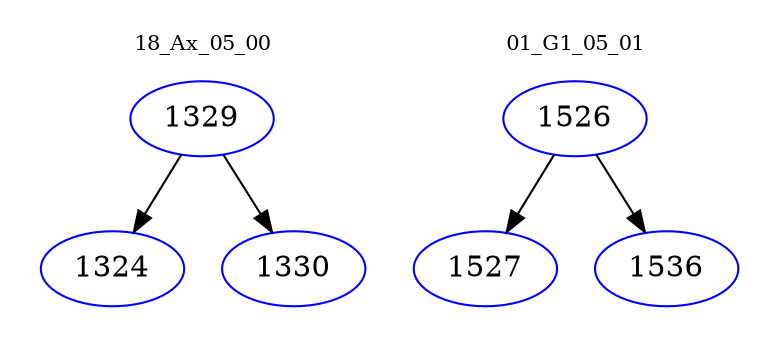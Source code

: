 digraph{
subgraph cluster_0 {
color = white
label = "18_Ax_05_00";
fontsize=10;
T0_1329 [label="1329", color="blue"]
T0_1329 -> T0_1324 [color="black"]
T0_1324 [label="1324", color="blue"]
T0_1329 -> T0_1330 [color="black"]
T0_1330 [label="1330", color="blue"]
}
subgraph cluster_1 {
color = white
label = "01_G1_05_01";
fontsize=10;
T1_1526 [label="1526", color="blue"]
T1_1526 -> T1_1527 [color="black"]
T1_1527 [label="1527", color="blue"]
T1_1526 -> T1_1536 [color="black"]
T1_1536 [label="1536", color="blue"]
}
}
